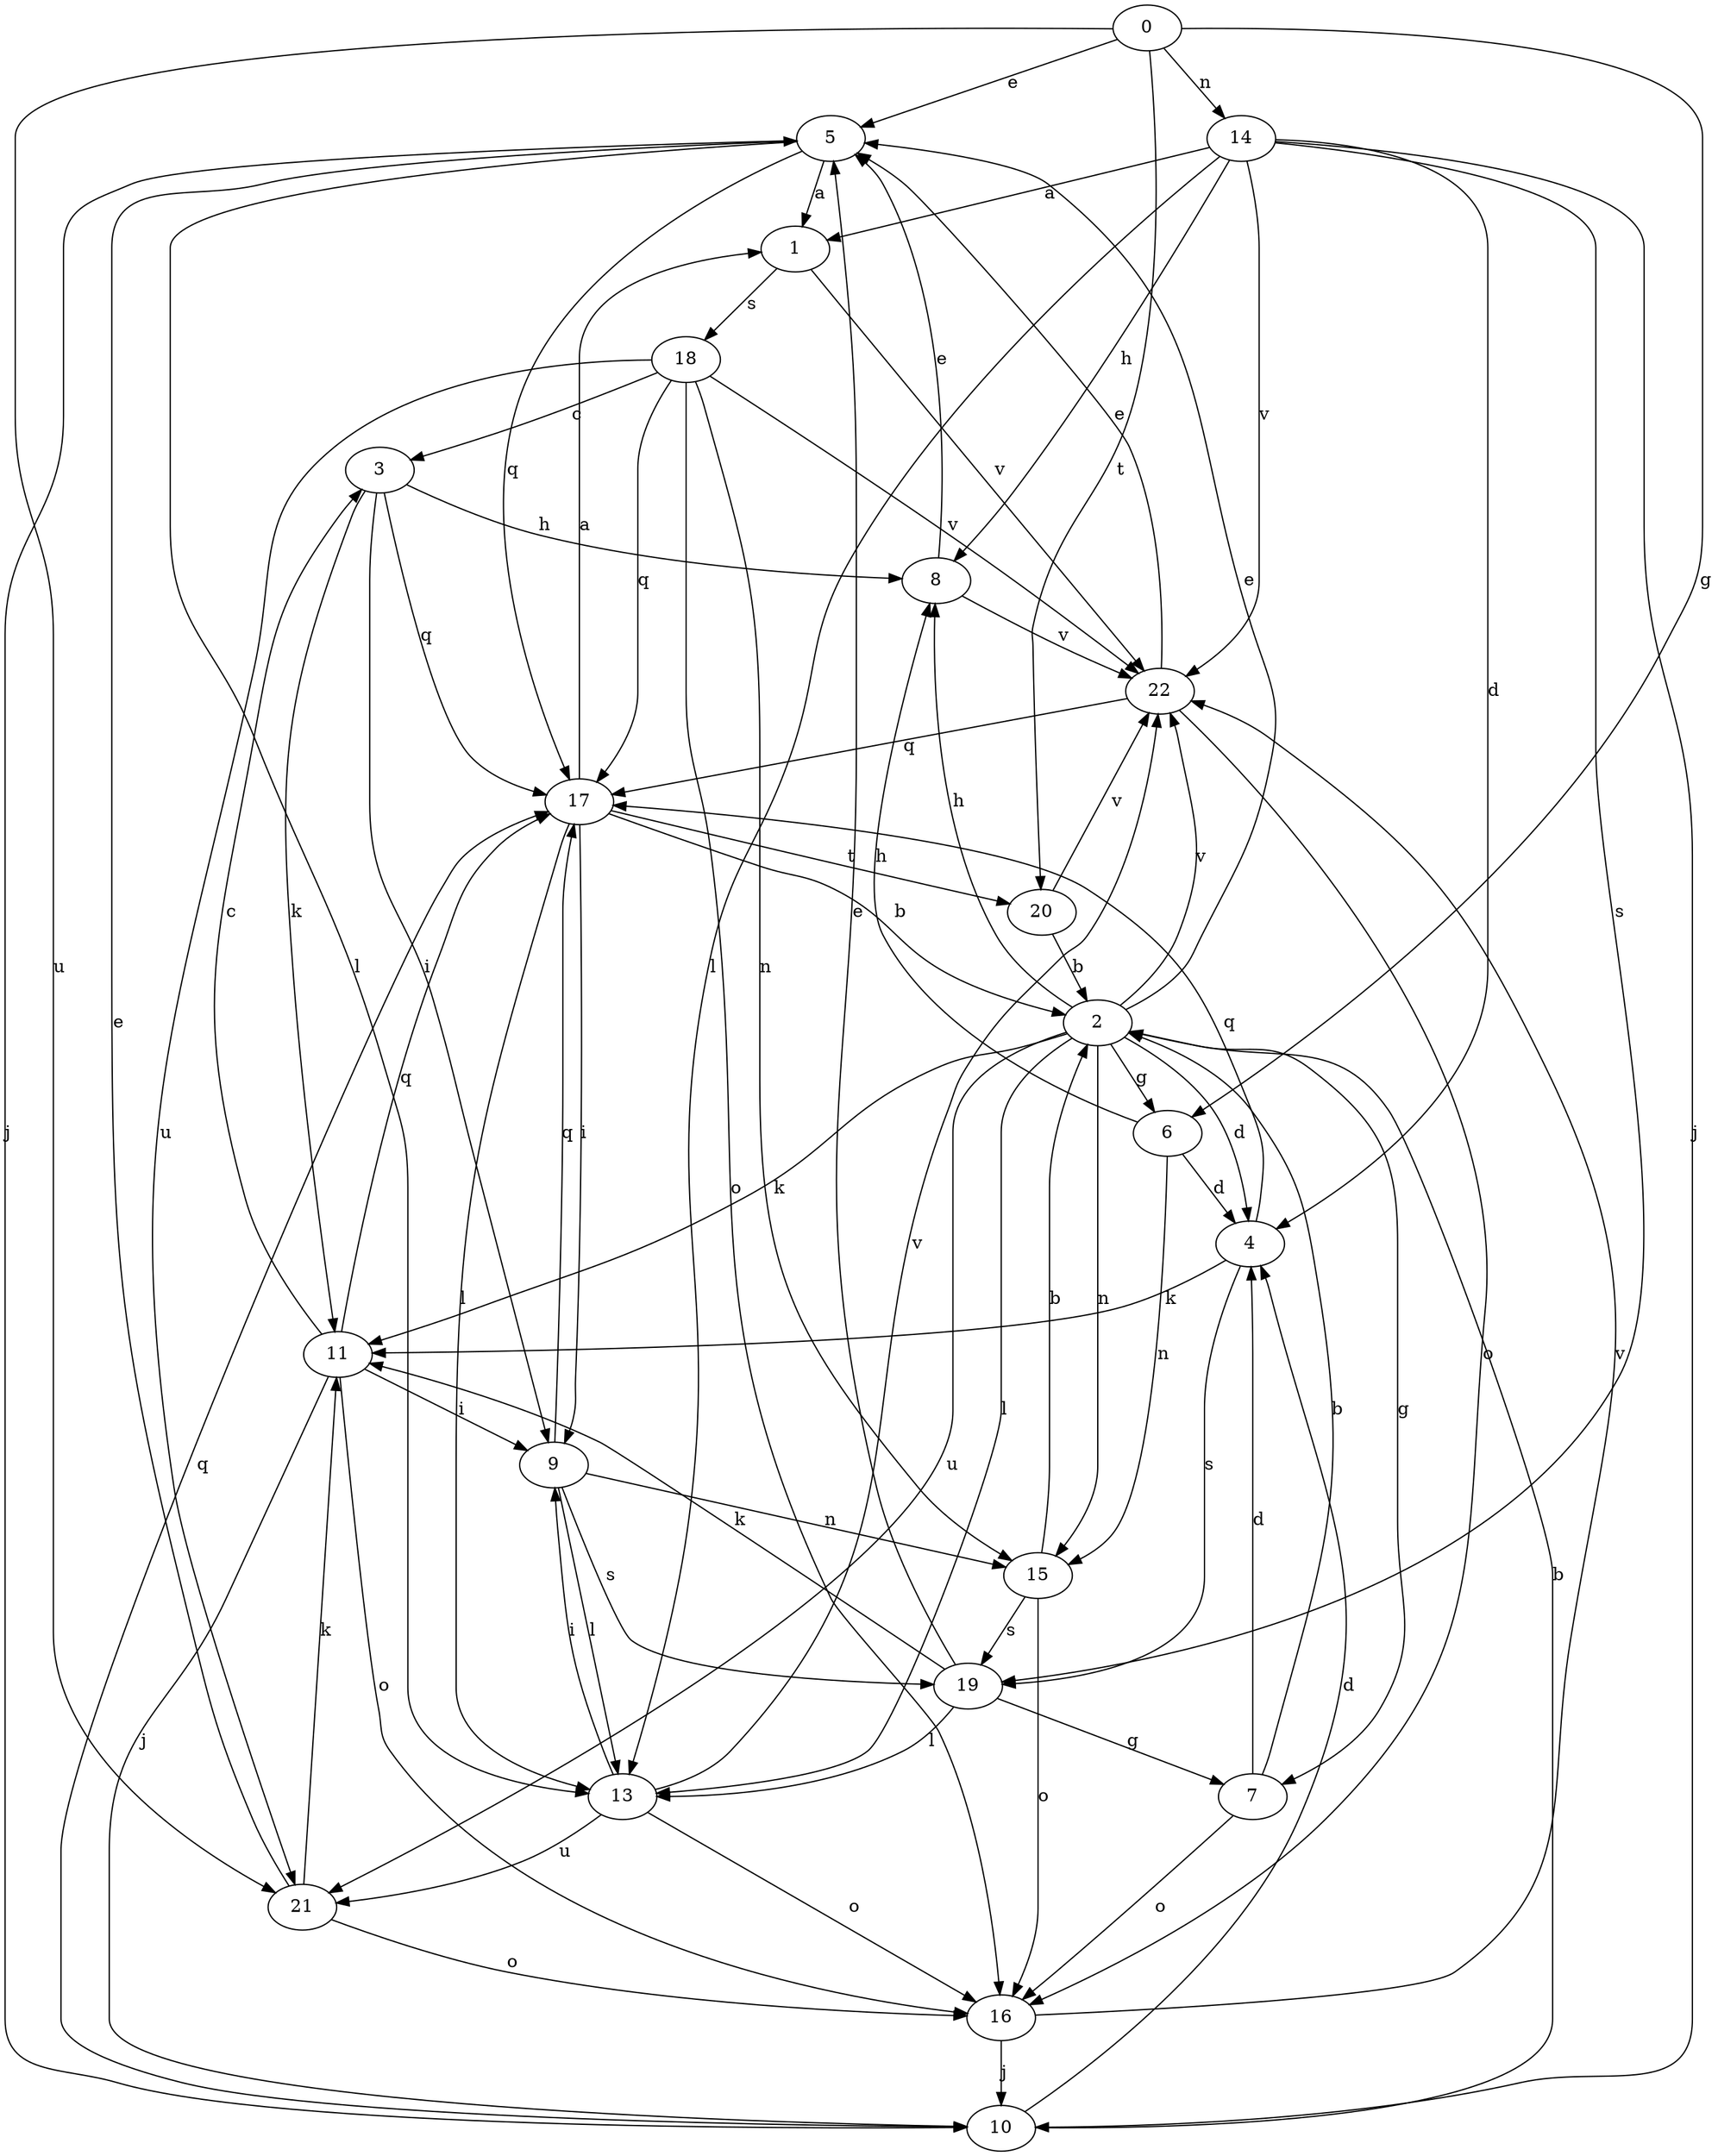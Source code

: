 strict digraph  {
0;
1;
2;
3;
4;
5;
6;
7;
8;
9;
10;
11;
13;
14;
15;
16;
17;
18;
19;
20;
21;
22;
0 -> 5  [label=e];
0 -> 6  [label=g];
0 -> 14  [label=n];
0 -> 20  [label=t];
0 -> 21  [label=u];
1 -> 18  [label=s];
1 -> 22  [label=v];
2 -> 4  [label=d];
2 -> 5  [label=e];
2 -> 6  [label=g];
2 -> 7  [label=g];
2 -> 8  [label=h];
2 -> 11  [label=k];
2 -> 13  [label=l];
2 -> 15  [label=n];
2 -> 21  [label=u];
2 -> 22  [label=v];
3 -> 8  [label=h];
3 -> 9  [label=i];
3 -> 11  [label=k];
3 -> 17  [label=q];
4 -> 11  [label=k];
4 -> 17  [label=q];
4 -> 19  [label=s];
5 -> 1  [label=a];
5 -> 10  [label=j];
5 -> 13  [label=l];
5 -> 17  [label=q];
6 -> 4  [label=d];
6 -> 8  [label=h];
6 -> 15  [label=n];
7 -> 2  [label=b];
7 -> 4  [label=d];
7 -> 16  [label=o];
8 -> 5  [label=e];
8 -> 22  [label=v];
9 -> 13  [label=l];
9 -> 15  [label=n];
9 -> 17  [label=q];
9 -> 19  [label=s];
10 -> 2  [label=b];
10 -> 4  [label=d];
10 -> 17  [label=q];
11 -> 3  [label=c];
11 -> 9  [label=i];
11 -> 10  [label=j];
11 -> 16  [label=o];
11 -> 17  [label=q];
13 -> 9  [label=i];
13 -> 16  [label=o];
13 -> 21  [label=u];
13 -> 22  [label=v];
14 -> 1  [label=a];
14 -> 4  [label=d];
14 -> 8  [label=h];
14 -> 10  [label=j];
14 -> 13  [label=l];
14 -> 19  [label=s];
14 -> 22  [label=v];
15 -> 2  [label=b];
15 -> 16  [label=o];
15 -> 19  [label=s];
16 -> 10  [label=j];
16 -> 22  [label=v];
17 -> 1  [label=a];
17 -> 2  [label=b];
17 -> 9  [label=i];
17 -> 13  [label=l];
17 -> 20  [label=t];
18 -> 3  [label=c];
18 -> 15  [label=n];
18 -> 16  [label=o];
18 -> 17  [label=q];
18 -> 21  [label=u];
18 -> 22  [label=v];
19 -> 5  [label=e];
19 -> 7  [label=g];
19 -> 11  [label=k];
19 -> 13  [label=l];
20 -> 2  [label=b];
20 -> 22  [label=v];
21 -> 5  [label=e];
21 -> 11  [label=k];
21 -> 16  [label=o];
22 -> 5  [label=e];
22 -> 16  [label=o];
22 -> 17  [label=q];
}
